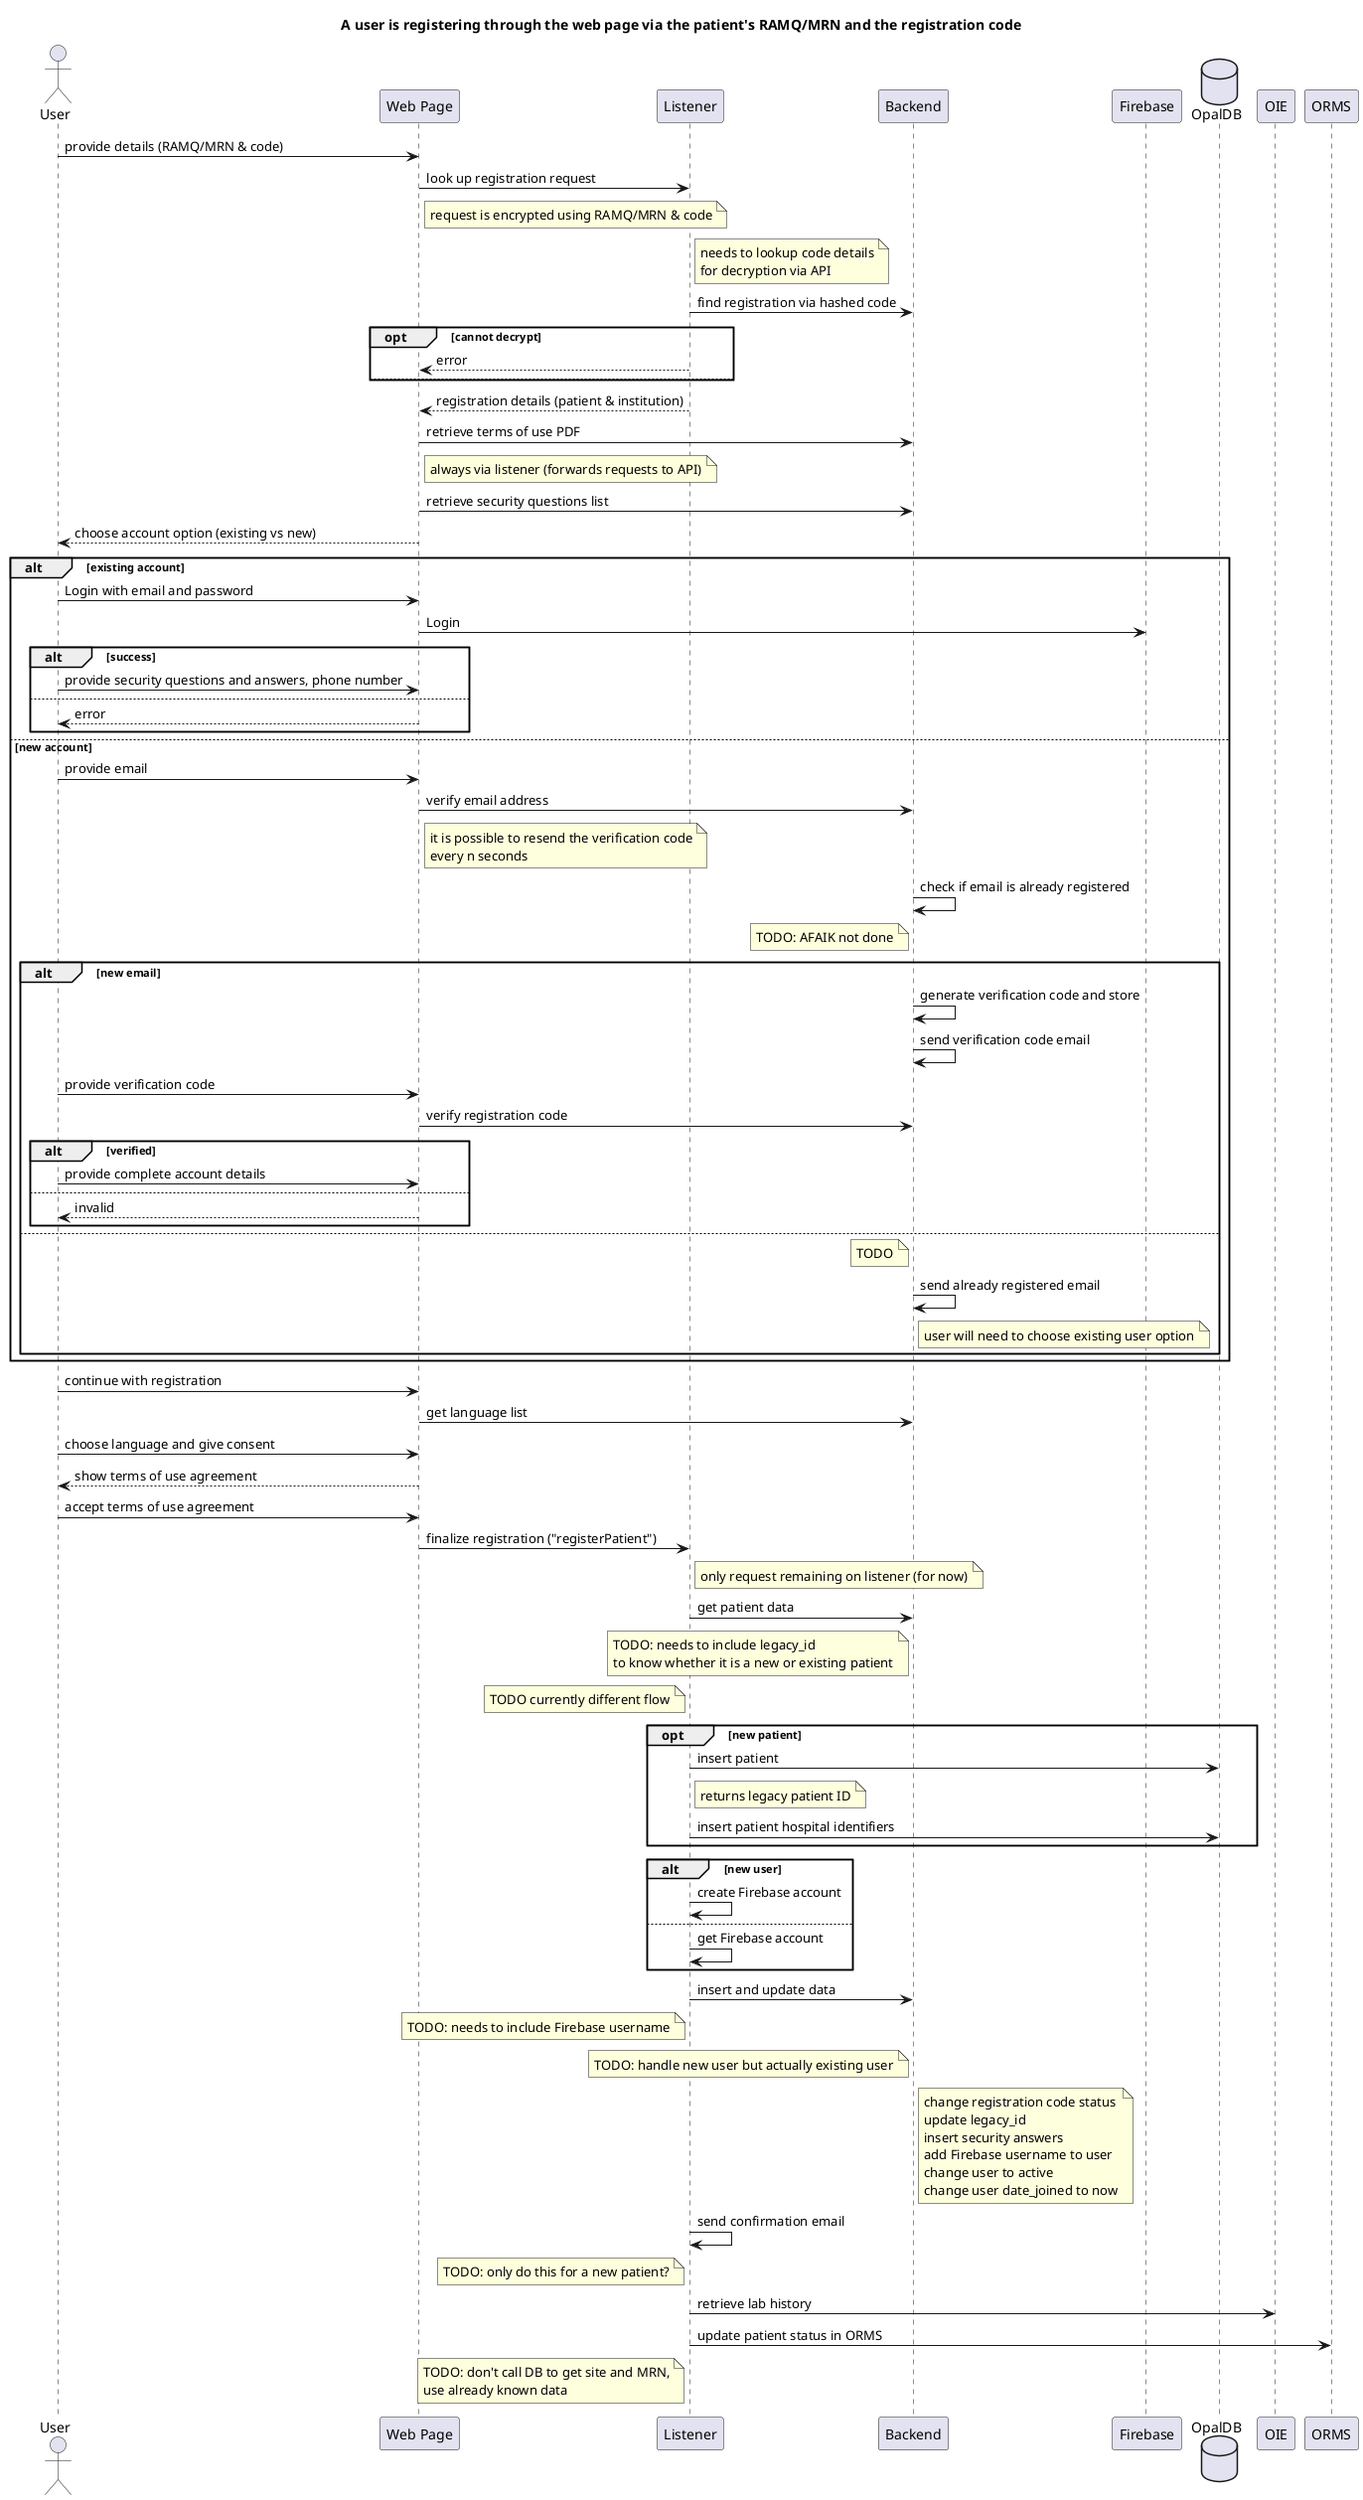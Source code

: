 @startuml sequence

title "A user is registering through the web page via the patient's RAMQ/MRN and the registration code"

actor User
participant FE as "Web Page"
participant BE as "Listener"
participant API as "Backend"
participant Firebase
database ODB as "OpalDB"
participant OIE
participant ORMS

User -> FE: provide details (RAMQ/MRN & code)
FE -> BE: look up registration request
note right of FE: request is encrypted using RAMQ/MRN & code
note right of BE: needs to lookup code details\nfor decryption via API
BE -> API: find registration via hashed code

opt cannot decrypt
    BE --> FE: error
else
end

BE --> FE: registration details (patient & institution)
FE -> API: retrieve terms of use PDF
note right of FE: always via listener (forwards requests to API)
FE -> API: retrieve security questions list
FE --> User: choose account option (existing vs new)

alt existing account
    User -> FE: Login with email and password
    FE -> Firebase: Login

    alt success
        User -> FE: provide security questions and answers, phone number
    else
        FE --> User: error
    end
else new account
    User -> FE: provide email
    FE -> API: verify email address
    note right of FE: it is possible to resend the verification code\nevery n seconds
    API -> API: check if email is already registered
    note left of API: TODO: AFAIK not done
    alt new email
        API -> API: generate verification code and store
        API -> API: send verification code email
        User -> FE: provide verification code
        FE -> API: verify registration code

        alt verified
            User -> FE: provide complete account details
        else
            FE --> User: invalid
        end
    else
        note left of API: TODO
        API -> API: send already registered email
        note right of API: user will need to choose existing user option
    end
end

User -> FE: continue with registration
FE -> API: get language list
User -> FE: choose language and give consent
FE --> User: show terms of use agreement
User -> FE: accept terms of use agreement
FE -> BE: finalize registration ("registerPatient")
note right of BE: only request remaining on listener (for now)
BE -> API: get patient data
note left of API: TODO: needs to include legacy_id\nto know whether it is a new or existing patient

note left of BE: TODO currently different flow
opt new patient
    BE -> ODB: insert patient
    note right of BE: returns legacy patient ID
    BE -> ODB: insert patient hospital identifiers
end

alt new user
    BE -> BE: create Firebase account
else
    BE -> BE: get Firebase account
end

BE -> API: insert and update data
note left of BE: TODO: needs to include Firebase username
note left of API: TODO: handle new user but actually existing user
note right of API: change registration code status\nupdate legacy_id\ninsert security answers\nadd Firebase username to user\nchange user to active\nchange user date_joined to now

BE -> BE: send confirmation email

note left of BE: TODO: only do this for a new patient?
BE -> OIE: retrieve lab history
BE -> ORMS: update patient status in ORMS
note left of BE: TODO: don't call DB to get site and MRN,\nuse already known data

@enduml
